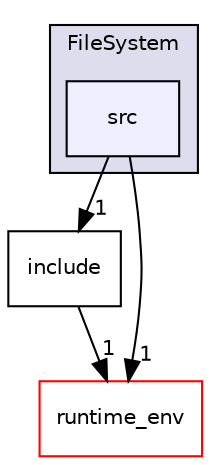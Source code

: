 digraph "frameworks/FileSystem/src" {
  compound=true
  node [ fontsize="10", fontname="Helvetica"];
  edge [ labelfontsize="10", labelfontname="Helvetica"];
  subgraph clusterdir_40a97078142f0fc7074e01eb79f0bef3 {
    graph [ bgcolor="#ddddee", pencolor="black", label="FileSystem" fontname="Helvetica", fontsize="10", URL="dir_40a97078142f0fc7074e01eb79f0bef3.html"]
  dir_a5c198cca2761f7d99ebe6ab6438c747 [shape=box, label="src", style="filled", fillcolor="#eeeeff", pencolor="black", URL="dir_a5c198cca2761f7d99ebe6ab6438c747.html"];
  }
  dir_1f86523891ce218537c1e9862d9ce885 [shape=box label="include" URL="dir_1f86523891ce218537c1e9862d9ce885.html"];
  dir_f225e4d86008d3e73336a06c8611e2b4 [shape=box label="runtime_env" fillcolor="white" style="filled" color="red" URL="dir_f225e4d86008d3e73336a06c8611e2b4.html"];
  dir_1f86523891ce218537c1e9862d9ce885->dir_f225e4d86008d3e73336a06c8611e2b4 [headlabel="1", labeldistance=1.5 headhref="dir_000023_000034.html"];
  dir_a5c198cca2761f7d99ebe6ab6438c747->dir_1f86523891ce218537c1e9862d9ce885 [headlabel="1", labeldistance=1.5 headhref="dir_000024_000023.html"];
  dir_a5c198cca2761f7d99ebe6ab6438c747->dir_f225e4d86008d3e73336a06c8611e2b4 [headlabel="1", labeldistance=1.5 headhref="dir_000024_000034.html"];
}
